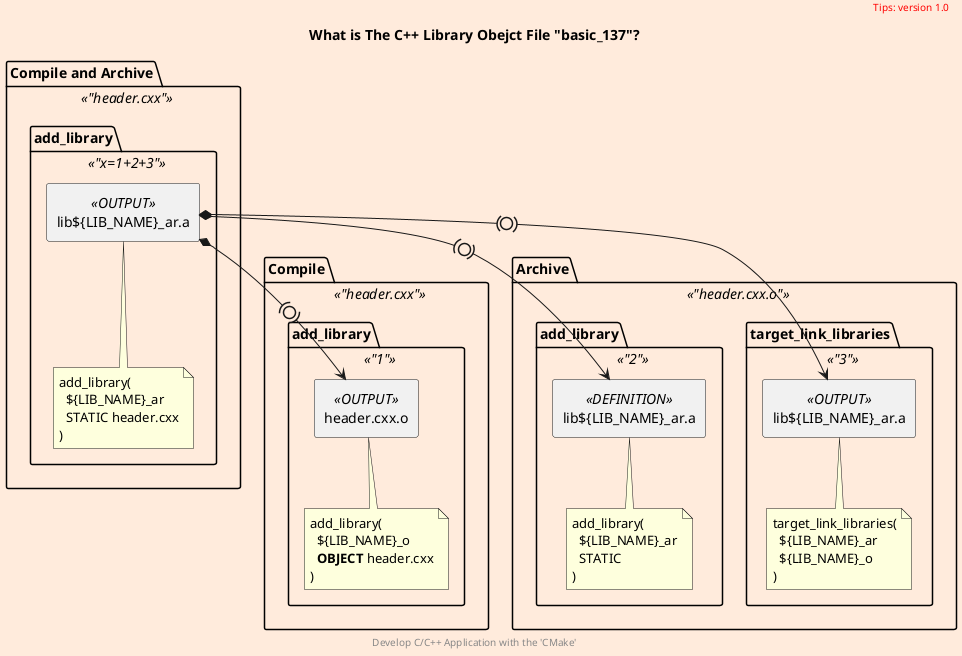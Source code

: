 @startuml what_object_lib
scale 800 width
skinparam backgroundColor #FFEBDC
scale 1

skinparam Folder {
  backgroundColor Olive
  borderColor orange
}

'left to right direction
package "Compile and Archive" <<"header.cxx">> as compile_and_archive {
  package "add_library" <<"x=1+2+3">> as lib_file {
    rectangle "lib${LIB_NAME}_ar.a" <<OUTPUT>> as lib_a
    note bottom of lib_a
      add_library(
        ${LIB_NAME}_ar
        STATIC header.cxx
      )
    endnote
  }
}
package Compile <<"header.cxx">> as compile {
  package add_library <<"1">> as add_library_o {
    rectangle "header.cxx.o" <<OUTPUT>> as header_cxx_o
    note bottom of header_cxx_o
      add_library(
        ${LIB_NAME}_o
        **OBJECT** header.cxx
      )
    endnote
  }
}

package Archive <<"header.cxx.o">> as archive {
  package target_link_libraries <<"3">> as target_link_libraries {
    rectangle "lib${LIB_NAME}_ar.a" <<OUTPUT>> as lib_a_object
    note bottom of lib_a_object
      target_link_libraries(
        ${LIB_NAME}_ar
        ${LIB_NAME}_o
      )
    endnote
  }
  package add_library <<"2">> as add_library_define {
    rectangle "lib${LIB_NAME}_ar.a" <<DEFINITION>> as lib_define
    note bottom of lib_define
      add_library(
        ${LIB_NAME}_ar
        STATIC
      )
    endnote
  }
}



lib_a *-(0)-> header_cxx_o
lib_a *-(0)-> lib_define
lib_a *-(0)-> lib_a_object


title
  What is The C++ Library Obejct File "basic_137"?
end title

header
  <font color=red>Tips: version 1.0</font>
endheader

center footer Develop C/C++ Application with the 'CMake'

@enduml
